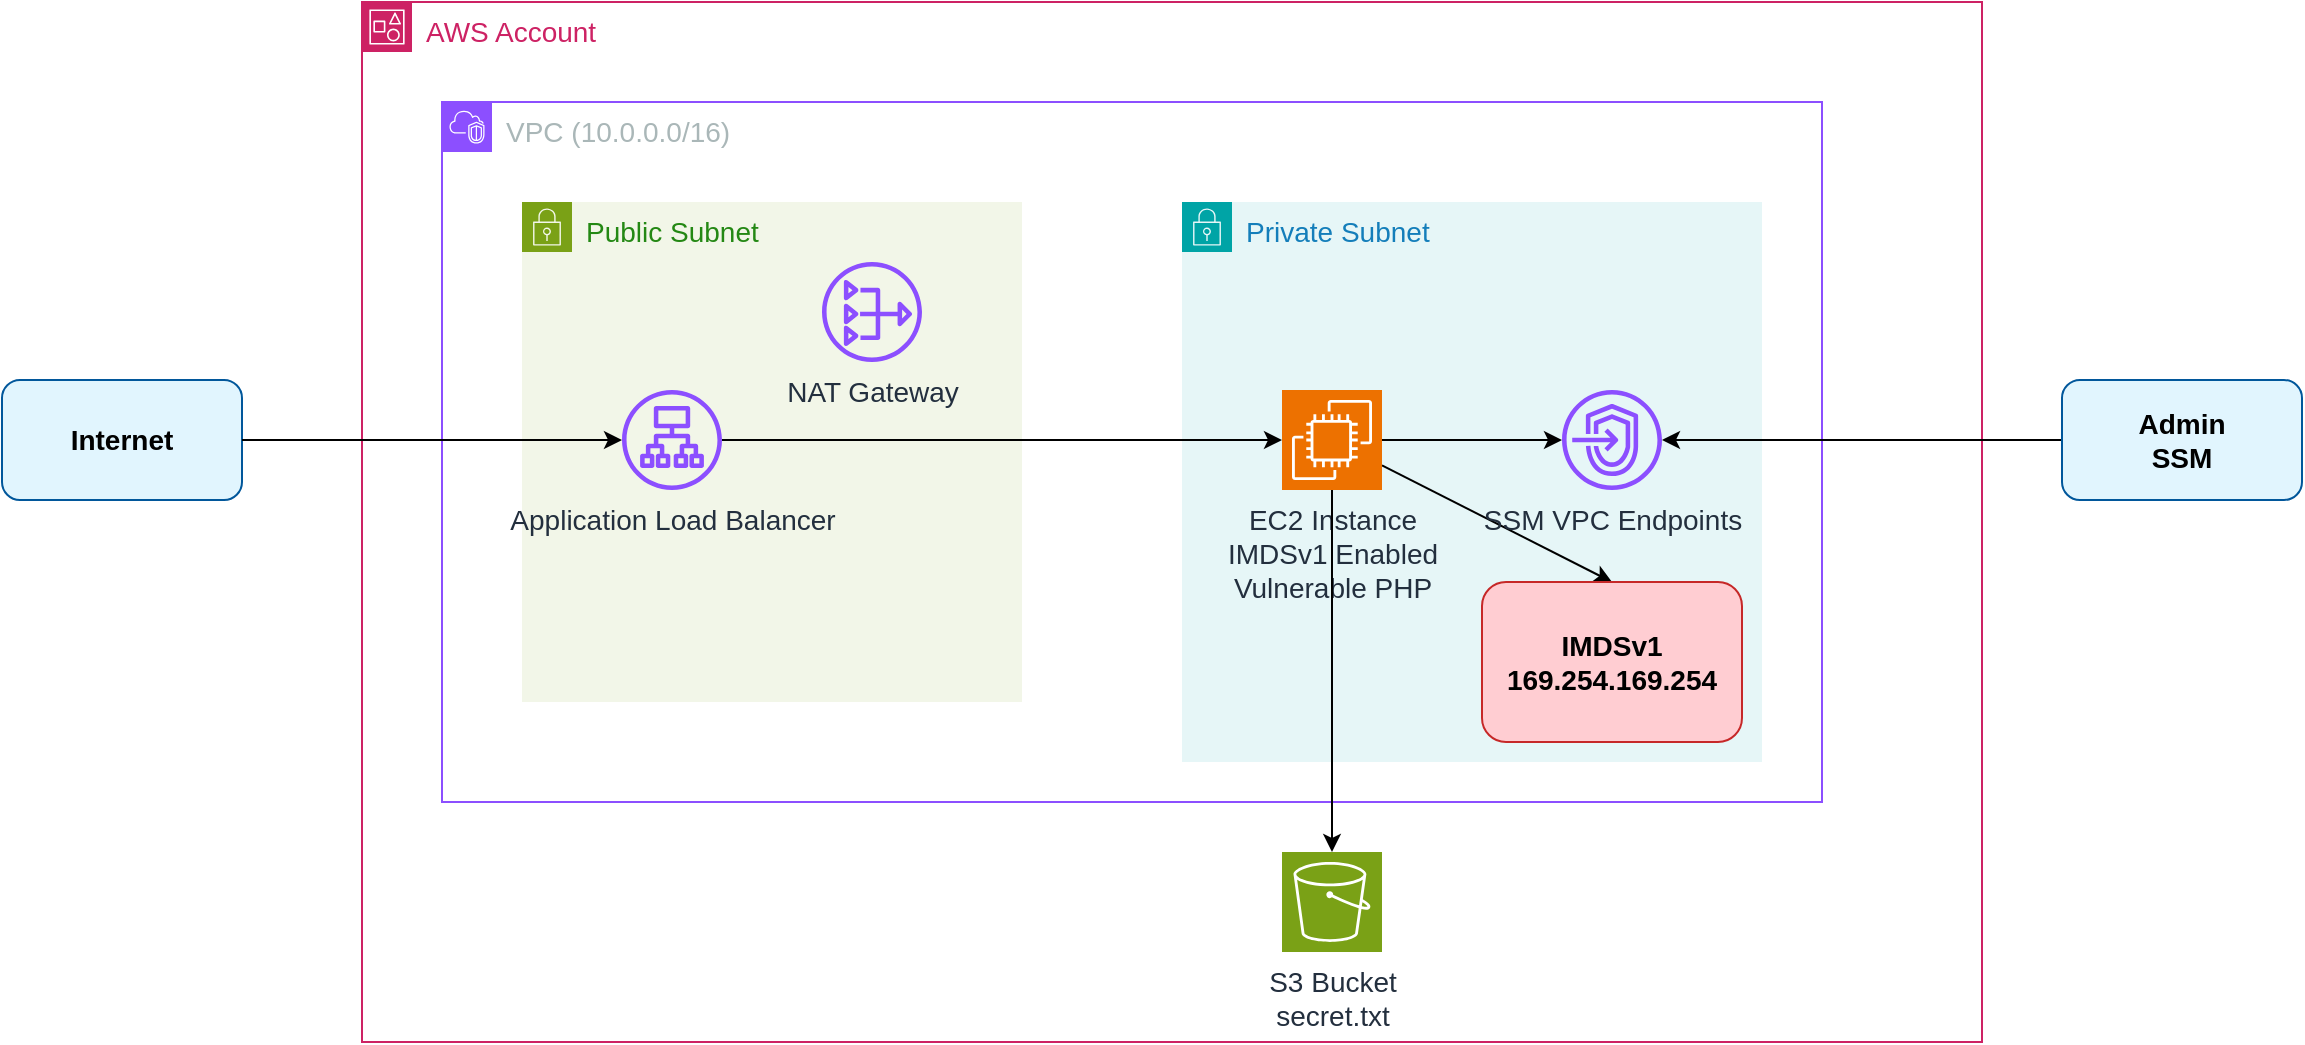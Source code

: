 <mxfile>
    <diagram id="4SrNw5j6VGO4tb873EWQ" name="SSRF Architecture">
        <mxGraphModel dx="551" dy="563" grid="1" gridSize="10" guides="1" tooltips="1" connect="1" arrows="1" fold="1" page="1" pageScale="1" pageWidth="1200" pageHeight="800" background="none" math="0" shadow="0">
            <root>
                <mxCell id="0"/>
                <mxCell id="1" parent="0"/>
                <mxCell id="internet" value="Internet" style="rounded=1;whiteSpace=wrap;html=1;fillColor=#e1f5fe;strokeColor=#01579b;fontSize=14;fontStyle=1;" parent="1" vertex="1">
                    <mxGeometry x="50" y="229" width="120" height="60" as="geometry"/>
                </mxCell>
                <mxCell id="aws" value="AWS Account" style="points=[[0,0],[0.25,0],[0.5,0],[0.75,0],[1,0],[1,0.25],[1,0.5],[1,0.75],[1,1],[0.75,1],[0.5,1],[0.25,1],[0,1],[0,0.75],[0,0.5],[0,0.25]];outlineConnect=0;gradientColor=none;html=1;whiteSpace=wrap;fontSize=14;fontStyle=0;container=1;pointerEvents=0;collapsible=0;recursiveResize=0;shape=mxgraph.aws4.group;grIcon=mxgraph.aws4.group_account;strokeColor=#CD2264;fillColor=none;verticalAlign=top;align=left;spacingLeft=30;fontColor=#CD2264;dashed=0;" parent="1" vertex="1">
                    <mxGeometry x="230" y="40" width="810" height="520" as="geometry"/>
                </mxCell>
                <mxCell id="vpc" value="VPC (10.0.0.0/16)" style="points=[[0,0],[0.25,0],[0.5,0],[0.75,0],[1,0],[1,0.25],[1,0.5],[1,0.75],[1,1],[0.75,1],[0.5,1],[0.25,1],[0,1],[0,0.75],[0,0.5],[0,0.25]];outlineConnect=0;gradientColor=none;html=1;whiteSpace=wrap;fontSize=14;fontStyle=0;container=1;pointerEvents=0;collapsible=0;recursiveResize=0;shape=mxgraph.aws4.group;grIcon=mxgraph.aws4.group_vpc2;strokeColor=#8C4FFF;fillColor=none;verticalAlign=top;align=left;spacingLeft=30;fontColor=#AAB7B8;dashed=0;" parent="aws" vertex="1">
                    <mxGeometry x="40" y="50" width="690" height="350" as="geometry"/>
                </mxCell>
                <mxCell id="publicSubnet" value="Public Subnet" style="points=[[0,0],[0.25,0],[0.5,0],[0.75,0],[1,0],[1,0.25],[1,0.5],[1,0.75],[1,1],[0.75,1],[0.5,1],[0.25,1],[0,1],[0,0.75],[0,0.5],[0,0.25]];outlineConnect=0;gradientColor=none;html=1;whiteSpace=wrap;fontSize=14;fontStyle=0;container=1;pointerEvents=0;collapsible=0;recursiveResize=0;shape=mxgraph.aws4.group;grIcon=mxgraph.aws4.group_security_group;grStroke=0;strokeColor=#7AA116;fillColor=#F2F6E8;verticalAlign=top;align=left;spacingLeft=30;fontColor=#248814;dashed=0;" parent="vpc" vertex="1">
                    <mxGeometry x="40" y="50" width="250" height="250" as="geometry"/>
                </mxCell>
                <mxCell id="alb" value="Application Load Balancer" style="sketch=0;outlineConnect=0;fontColor=#232F3E;gradientColor=none;fillColor=#8C4FFF;strokeColor=none;dashed=0;verticalLabelPosition=bottom;verticalAlign=top;align=center;html=1;fontSize=14;fontStyle=0;aspect=fixed;pointerEvents=1;shape=mxgraph.aws4.application_load_balancer;" parent="publicSubnet" vertex="1">
                    <mxGeometry x="50" y="94" width="50" height="50" as="geometry"/>
                </mxCell>
                <mxCell id="nat" value="NAT Gateway" style="sketch=0;outlineConnect=0;fontColor=#232F3E;gradientColor=none;fillColor=#8C4FFF;strokeColor=none;dashed=0;verticalLabelPosition=bottom;verticalAlign=top;align=center;html=1;fontSize=14;fontStyle=0;aspect=fixed;pointerEvents=1;shape=mxgraph.aws4.nat_gateway;" parent="publicSubnet" vertex="1">
                    <mxGeometry x="150" y="30" width="50" height="50" as="geometry"/>
                </mxCell>
                <mxCell id="privateSubnet" value="Private Subnet" style="points=[[0,0],[0.25,0],[0.5,0],[0.75,0],[1,0],[1,0.25],[1,0.5],[1,0.75],[1,1],[0.75,1],[0.5,1],[0.25,1],[0,1],[0,0.75],[0,0.5],[0,0.25]];outlineConnect=0;gradientColor=none;html=1;whiteSpace=wrap;fontSize=14;fontStyle=0;container=1;pointerEvents=0;collapsible=0;recursiveResize=0;shape=mxgraph.aws4.group;grIcon=mxgraph.aws4.group_security_group;grStroke=0;strokeColor=#00A4A6;fillColor=#E6F6F7;verticalAlign=top;align=left;spacingLeft=30;fontColor=#147EBA;dashed=0;" parent="vpc" vertex="1">
                    <mxGeometry x="370" y="50" width="290" height="280" as="geometry"/>
                </mxCell>
                <mxCell id="2" style="edgeStyle=none;html=1;fontSize=14;" parent="privateSubnet" source="ec2" target="ssm" edge="1">
                    <mxGeometry relative="1" as="geometry"/>
                </mxCell>
                <mxCell id="7" style="edgeStyle=none;html=1;entryX=0.5;entryY=0;entryDx=0;entryDy=0;fontSize=14;" edge="1" parent="privateSubnet" source="ec2" target="imds">
                    <mxGeometry relative="1" as="geometry"/>
                </mxCell>
                <mxCell id="ec2" value="EC2 Instance&lt;div&gt;IMDSv1 Enabled&lt;/div&gt;&lt;div&gt;Vulnerable PHP&lt;/div&gt;" style="sketch=0;points=[[0,0,0],[0.25,0,0],[0.5,0,0],[0.75,0,0],[1,0,0],[0,1,0],[0.25,1,0],[0.5,1,0],[0.75,1,0],[1,1,0],[0,0.25,0],[0,0.5,0],[0,0.75,0],[1,0.25,0],[1,0.5,0],[1,0.75,0]];outlineConnect=0;fontColor=#232F3E;fillColor=#ED7100;strokeColor=#ffffff;dashed=0;verticalLabelPosition=bottom;verticalAlign=top;align=center;html=1;fontSize=14;fontStyle=0;aspect=fixed;shape=mxgraph.aws4.resourceIcon;resIcon=mxgraph.aws4.ec2;" parent="privateSubnet" vertex="1">
                    <mxGeometry x="50" y="94" width="50" height="50" as="geometry"/>
                </mxCell>
                <mxCell id="ssm" value="SSM VPC Endpoints" style="sketch=0;outlineConnect=0;fontColor=#232F3E;gradientColor=none;fillColor=#8C4FFF;strokeColor=none;dashed=0;verticalLabelPosition=bottom;verticalAlign=top;align=center;html=1;fontSize=14;fontStyle=0;aspect=fixed;pointerEvents=1;shape=mxgraph.aws4.endpoints;" parent="privateSubnet" vertex="1">
                    <mxGeometry x="190" y="94" width="50" height="50" as="geometry"/>
                </mxCell>
                <mxCell id="imds" value="IMDSv1&lt;br&gt;&lt;div&gt;169.254.169.254&lt;/div&gt;" style="rounded=1;whiteSpace=wrap;html=1;fillColor=#ffcdd2;strokeColor=#c62828;fontSize=14;fontStyle=1;" parent="privateSubnet" vertex="1">
                    <mxGeometry x="150" y="190" width="130" height="80" as="geometry"/>
                </mxCell>
                <mxCell id="s3" value="S3 Bucket&lt;div&gt;secret.txt&lt;/div&gt;" style="sketch=0;points=[[0,0,0],[0.25,0,0],[0.5,0,0],[0.75,0,0],[1,0,0],[0,1,0],[0.25,1,0],[0.5,1,0],[0.75,1,0],[1,1,0],[0,0.25,0],[0,0.5,0],[0,0.75,0],[1,0.25,0],[1,0.5,0],[1,0.75,0]];outlineConnect=0;fontColor=#232F3E;fillColor=#7AA116;strokeColor=#ffffff;dashed=0;verticalLabelPosition=bottom;verticalAlign=top;align=center;html=1;fontSize=14;fontStyle=0;aspect=fixed;shape=mxgraph.aws4.resourceIcon;resIcon=mxgraph.aws4.s3;" parent="aws" vertex="1">
                    <mxGeometry x="460" y="425" width="50" height="50" as="geometry"/>
                </mxCell>
                <mxCell id="3" style="edgeStyle=none;html=1;fontSize=14;" parent="aws" source="ec2" target="s3" edge="1">
                    <mxGeometry relative="1" as="geometry"/>
                </mxCell>
                <mxCell id="conn1" value="" style="endArrow=classic;html=1;rounded=0;exitX=1;exitY=0.5;exitDx=0;exitDy=0;entryX=0;entryY=0.5;entryDx=0;entryDy=0;entryPerimeter=0;fontSize=14;" parent="1" source="internet" target="alb" edge="1">
                    <mxGeometry width="50" height="50" relative="1" as="geometry">
                        <mxPoint x="400" y="300" as="sourcePoint"/>
                        <mxPoint x="450" y="250" as="targetPoint"/>
                    </mxGeometry>
                </mxCell>
                <mxCell id="conn2" value="" style="endArrow=classic;html=1;rounded=0;exitX=1;exitY=0.5;exitDx=0;exitDy=0;exitPerimeter=0;entryX=0;entryY=0.5;entryDx=0;entryDy=0;entryPerimeter=0;fontSize=14;" parent="1" source="alb" target="ec2" edge="1">
                    <mxGeometry width="50" height="50" relative="1" as="geometry">
                        <mxPoint x="400" y="300" as="sourcePoint"/>
                        <mxPoint x="450" y="250" as="targetPoint"/>
                    </mxGeometry>
                </mxCell>
                <mxCell id="6" style="edgeStyle=none;html=1;fontSize=14;" parent="1" source="5" target="ssm" edge="1">
                    <mxGeometry relative="1" as="geometry"/>
                </mxCell>
                <mxCell id="5" value="Admin&lt;div&gt;SSM&lt;/div&gt;" style="rounded=1;whiteSpace=wrap;html=1;fillColor=#e1f5fe;strokeColor=#01579b;fontSize=14;fontStyle=1;" parent="1" vertex="1">
                    <mxGeometry x="1080" y="229" width="120" height="60" as="geometry"/>
                </mxCell>
            </root>
        </mxGraphModel>
    </diagram>
</mxfile>